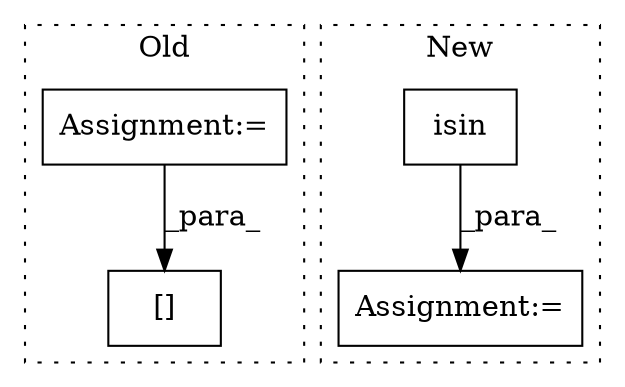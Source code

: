digraph G {
subgraph cluster0 {
1 [label="[]" a="2" s="607,619" l="5,1" shape="box"];
4 [label="Assignment:=" a="7" s="389" l="1" shape="box"];
label = "Old";
style="dotted";
}
subgraph cluster1 {
2 [label="isin" a="32" s="489,522" l="5,1" shape="box"];
3 [label="Assignment:=" a="7" s="570" l="2" shape="box"];
label = "New";
style="dotted";
}
2 -> 3 [label="_para_"];
4 -> 1 [label="_para_"];
}